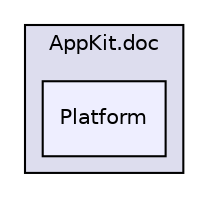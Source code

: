 digraph "AppKit.doc/Platform" {
  compound=true
  node [ fontsize="10", fontname="Helvetica"];
  edge [ labelfontsize="10", labelfontname="Helvetica"];
  subgraph clusterdir_0e4e8176c2dd688a0cdab60948de03e6 {
    graph [ bgcolor="#ddddee", pencolor="black", label="AppKit.doc" fontname="Helvetica", fontsize="10", URL="dir_0e4e8176c2dd688a0cdab60948de03e6.html"]
  dir_1b0450e5749dadee06d48aab150b21d3 [shape=box, label="Platform", style="filled", fillcolor="#eeeeff", pencolor="black", URL="dir_1b0450e5749dadee06d48aab150b21d3.html"];
  }
}
